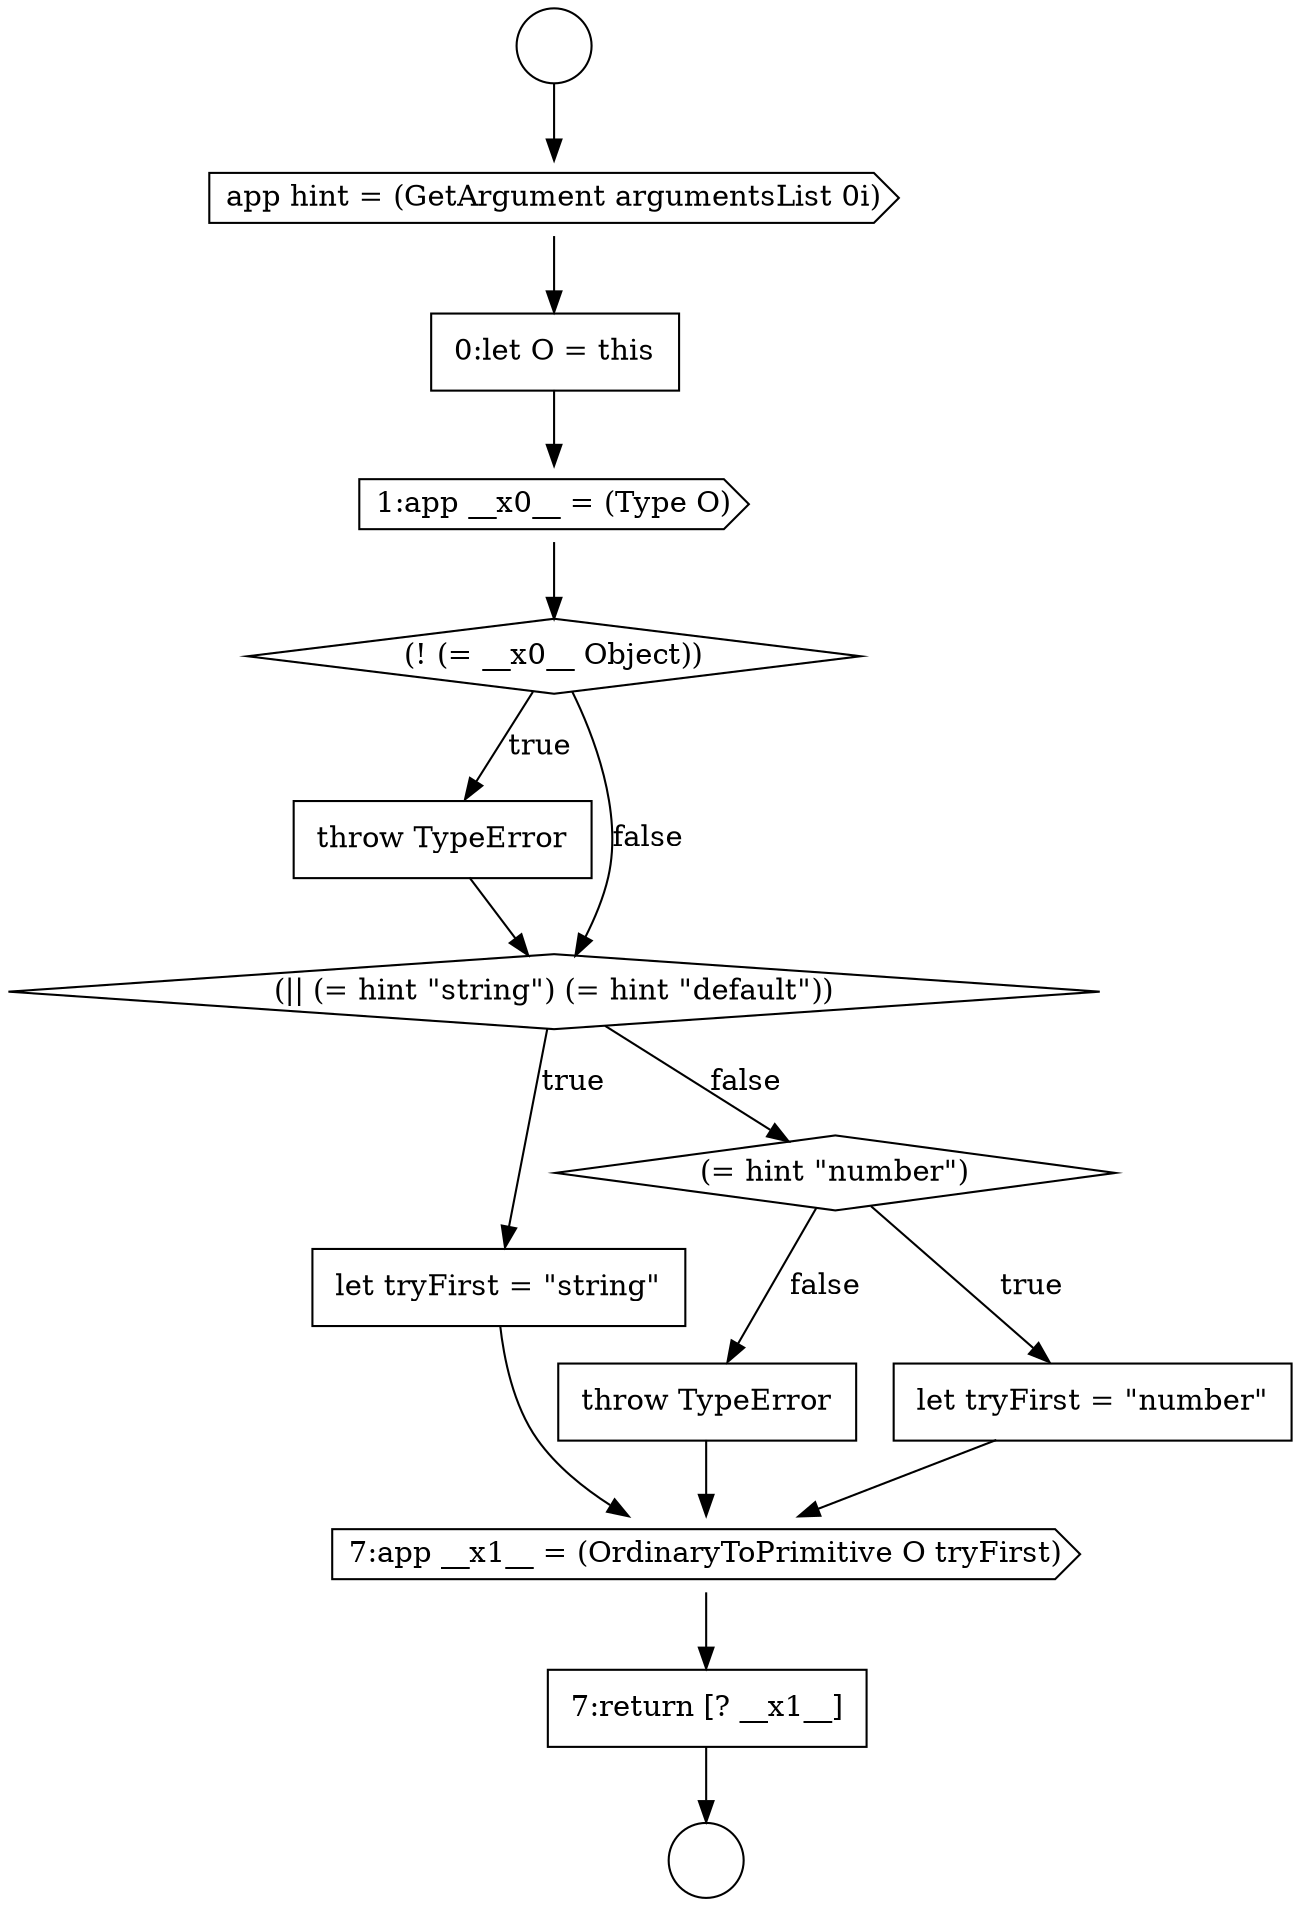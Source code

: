 digraph {
  node12129 [shape=none, margin=0, label=<<font color="black">
    <table border="0" cellborder="1" cellspacing="0" cellpadding="10">
      <tr><td align="left">throw TypeError</td></tr>
    </table>
  </font>> color="black" fillcolor="white" style=filled]
  node12126 [shape=none, margin=0, label=<<font color="black">
    <table border="0" cellborder="1" cellspacing="0" cellpadding="10">
      <tr><td align="left">let tryFirst = &quot;string&quot;</td></tr>
    </table>
  </font>> color="black" fillcolor="white" style=filled]
  node12122 [shape=cds, label=<<font color="black">1:app __x0__ = (Type O)</font>> color="black" fillcolor="white" style=filled]
  node12127 [shape=diamond, label=<<font color="black">(= hint &quot;number&quot;)</font>> color="black" fillcolor="white" style=filled]
  node12123 [shape=diamond, label=<<font color="black">(! (= __x0__ Object))</font>> color="black" fillcolor="white" style=filled]
  node12119 [shape=circle label=" " color="black" fillcolor="white" style=filled]
  node12128 [shape=none, margin=0, label=<<font color="black">
    <table border="0" cellborder="1" cellspacing="0" cellpadding="10">
      <tr><td align="left">let tryFirst = &quot;number&quot;</td></tr>
    </table>
  </font>> color="black" fillcolor="white" style=filled]
  node12131 [shape=none, margin=0, label=<<font color="black">
    <table border="0" cellborder="1" cellspacing="0" cellpadding="10">
      <tr><td align="left">7:return [? __x1__]</td></tr>
    </table>
  </font>> color="black" fillcolor="white" style=filled]
  node12124 [shape=none, margin=0, label=<<font color="black">
    <table border="0" cellborder="1" cellspacing="0" cellpadding="10">
      <tr><td align="left">throw TypeError</td></tr>
    </table>
  </font>> color="black" fillcolor="white" style=filled]
  node12130 [shape=cds, label=<<font color="black">7:app __x1__ = (OrdinaryToPrimitive O tryFirst)</font>> color="black" fillcolor="white" style=filled]
  node12125 [shape=diamond, label=<<font color="black">(|| (= hint &quot;string&quot;) (= hint &quot;default&quot;))</font>> color="black" fillcolor="white" style=filled]
  node12121 [shape=none, margin=0, label=<<font color="black">
    <table border="0" cellborder="1" cellspacing="0" cellpadding="10">
      <tr><td align="left">0:let O = this</td></tr>
    </table>
  </font>> color="black" fillcolor="white" style=filled]
  node12120 [shape=cds, label=<<font color="black">app hint = (GetArgument argumentsList 0i)</font>> color="black" fillcolor="white" style=filled]
  node12118 [shape=circle label=" " color="black" fillcolor="white" style=filled]
  node12123 -> node12124 [label=<<font color="black">true</font>> color="black"]
  node12123 -> node12125 [label=<<font color="black">false</font>> color="black"]
  node12118 -> node12120 [ color="black"]
  node12126 -> node12130 [ color="black"]
  node12121 -> node12122 [ color="black"]
  node12120 -> node12121 [ color="black"]
  node12127 -> node12128 [label=<<font color="black">true</font>> color="black"]
  node12127 -> node12129 [label=<<font color="black">false</font>> color="black"]
  node12122 -> node12123 [ color="black"]
  node12128 -> node12130 [ color="black"]
  node12129 -> node12130 [ color="black"]
  node12130 -> node12131 [ color="black"]
  node12131 -> node12119 [ color="black"]
  node12125 -> node12126 [label=<<font color="black">true</font>> color="black"]
  node12125 -> node12127 [label=<<font color="black">false</font>> color="black"]
  node12124 -> node12125 [ color="black"]
}
